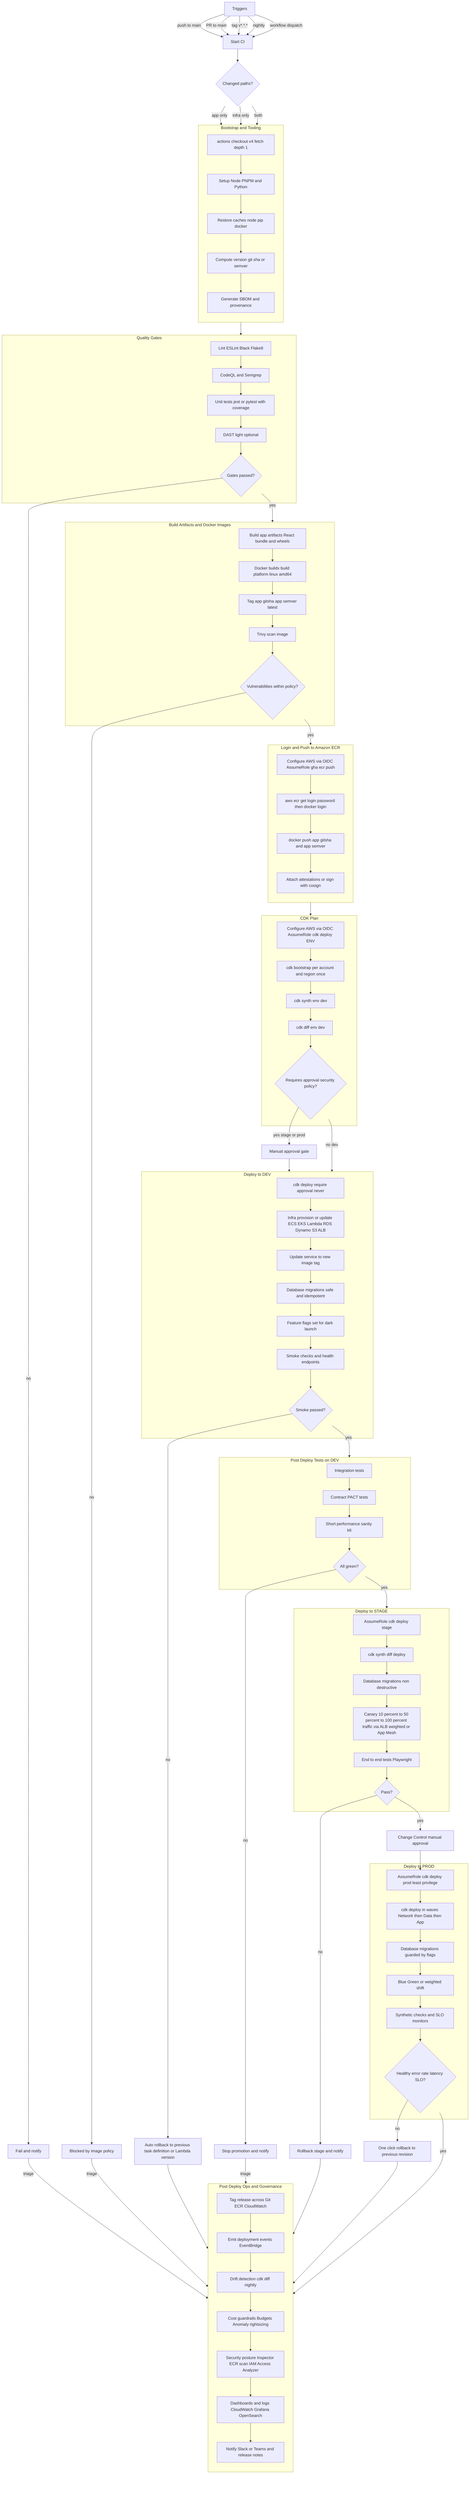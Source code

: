 flowchart TD
  %% ================== TRIGGERS ==================
  T["Triggers"]
  T -->|push to main| CI
  T -->|PR to main| CI
  T -->|tag v*.*.*| CI
  T -->|nightly| CI
  T -->|workflow dispatch| CI

  %% ================== MONOREPO / PATH FILTERS ==================
  CI["Start CI"] --> PF{"Changed paths?"}
  PF -->|app only| BOOT
  PF -->|infra only| BOOT
  PF -->|both| BOOT

  %% ================== BOOTSTRAP ==================
  subgraph BOOT["Bootstrap and Tooling"]
    direction TB
    B1["actions checkout v4 fetch depth 1"]
    B2["Setup Node PNPM and Python"]
    B3["Restore caches node pip docker"]
    B4["Compute version git sha or semver"]
    B5["Generate SBOM and provenance"]
    B1 --> B2 --> B3 --> B4 --> B5
  end

  BOOT --> GATES

  %% ================== QUALITY GATES ==================
  subgraph GATES["Quality Gates"]
    direction LR
    LINT["Lint ESLint Black Flake8"]
    SAST["CodeQL and Semgrep"]
    UNIT["Unit tests jest or pytest with coverage"]
    DAST["DAST light optional"]
    LINT --> SAST --> UNIT --> DAST --> GOK{"Gates passed?"}
  end

  GOK -->|no| FAIL1["Fail and notify"]
  GOK -->|yes| BUILD

  %% ================== DOCKER BUILD AND SCAN ==================
  subgraph BUILD["Build Artifacts and Docker Images"]
    direction TB
    A1["Build app artifacts React bundle and wheels"]
    D1["Docker buildx build platform linux amd64"]
    D2["Tag app gitsha app semver latest"]
    D3["Trivy scan image"]
    D4{"Vulnerabilities within policy?"}
    A1 --> D1 --> D2 --> D3 --> D4
  end

  D4 -->|no| FAIL2["Blocked by image policy"]
  D4 -->|yes| REG

  %% ================== ECR LOGIN AND PUSH OIDC ==================
  subgraph REG["Login and Push to Amazon ECR"]
    direction TB
    R0["Configure AWS via OIDC AssumeRole gha ecr push"]
    R1["aws ecr get login password then docker login"]
    R2["docker push app gitsha and app semver"]
    R3["Attach attestations or sign with cosign"]
    R0 --> R1 --> R2 --> R3
  end

  REG --> CDK

  %% ================== CDK SYNTH DIFF PLAN ==================
  subgraph CDK["CDK Plan"]
    direction TB
    C0["Configure AWS via OIDC AssumeRole cdk deploy ENV"]
    C1["cdk bootstrap per account and region once"]
    C2["cdk synth env dev"]
    C3["cdk diff env dev"]
    C4{"Requires approval security policy?"}
    C0 --> C1 --> C2 --> C3 --> C4
  end

  C4 -->|no dev| DEV
  C4 -->|yes stage or prod| APPR["Manual approval gate"] --> DEV

  %% ================== DEPLOY DEV ==================
  subgraph DEV["Deploy to DEV"]
    direction TB
    DPL1["cdk deploy require approval never"]
    DPL2["Infra provision or update ECS EKS Lambda RDS Dynamo S3 ALB"]
    DPL3["Update service to new image tag"]
    DPL4["Database migrations safe and idempotent"]
    DPL5["Feature flags set for dark launch"]
    DPL6["Smoke checks and health endpoints"]
    DPL7{"Smoke passed?"}
    DPL1 --> DPL2 --> DPL3 --> DPL4 --> DPL5 --> DPL6 --> DPL7
  end

  DPL7 -->|no| RB1["Auto rollback to previous task definition or Lambda version"]
  DPL7 -->|yes| INT

  %% ================== INTEGRATION AND CONTRACT TESTS ==================
  subgraph INT["Post Deploy Tests on DEV"]
    direction TB
    I1["Integration tests"]
    I2["Contract PACT tests"]
    I3["Short performance sanity k6"]
    I4{"All green?"}
    I1 --> I2 --> I3 --> I4
  end

  I4 -->|no| FAIL3["Stop promotion and notify"]
  I4 -->|yes| STAGE

  %% ================== DEPLOY STAGE ==================
  subgraph STAGE["Deploy to STAGE"]
    direction TB
    S0["AssumeRole cdk deploy stage"]
    S1["cdk synth diff deploy"]
    S2["Database migrations non destructive"]
    S3["Canary 10 percent to 50 percent to 100 percent traffic via ALB weighted or App Mesh"]
    S4["End to end tests Playwright"]
    S5{"Pass?"}
    S0 --> S1 --> S2 --> S3 --> S4 --> S5
  end

  S5 -->|no| RB2["Rollback stage and notify"]
  S5 -->|yes| PROD_APPROVE["Change Control manual approval"]

  %% ================== DEPLOY PROD ==================
  subgraph PROD["Deploy to PROD"]
    direction TB
    P0["AssumeRole cdk deploy prod least privilege"]
    P1["cdk deploy in waves Network then Data then App"]
    P2["Database migrations guarded by flags"]
    P3["Blue Green or weighted shift"]
    P4["Synthetic checks and SLO monitors"]
    P5{"Healthy error rate latency SLO?"}
    P0 --> P1 --> P2 --> P3 --> P4 --> P5
  end

  PROD_APPROVE --> P0
  P5 -->|no| RB3["One click rollback to previous revision"]
  P5 -->|yes| OPS

  %% ================== OPS AND GOVERNANCE ==================
  subgraph OPS["Post Deploy Ops and Governance"]
    direction TB
    O1["Tag release across Git ECR CloudWatch"]
    O2["Emit deployment events EventBridge"]
    O3["Drift detection cdk diff nightly"]
    O4["Cost guardrails Budgets Anomaly rightsizing"]
    O5["Security posture Inspector ECR scan IAM Access Analyzer"]
    O6["Dashboards and logs CloudWatch Grafana OpenSearch"]
    O7["Notify Slack or Teams and release notes"]
    O1 --> O2 --> O3 --> O4 --> O5 --> O6 --> O7
  end

  %% ================== FAILURE SINK ==================
  FAIL1 -->|triage| OPS
  FAIL2 -->|triage| OPS
  FAIL3 -->|triage| OPS
  RB1 --> OPS
  RB2 --> OPS
  RB3 --> OPS